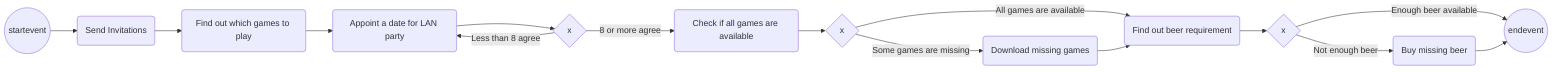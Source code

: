 graph LR
    1:startevent:((startevent)) --> 2:task:(Send Invitations)
    2:task: --> 3:task:(Find out which games to play)
    3:task: --> 4:task:(Appoint a date for LAN party)
    4:task: --> 5:exclusivegateway:{x}
    5:exclusivegateway:{x} --> |8 or more agree| 6:task:(Check if all games are available)
    5:exclusivegateway:{x} --> |Less than 8 agree| 4:task:
    6:task: --> 7:exclusivegateway:{x}
    7:exclusivegateway:{x} --> |All games are available| 8:task:(Find out beer requirement)
    7:exclusivegateway:{x} --> |Some games are missing| 9:task:(Download missing games)
    9:task: --> 8:task:
    8:task: --> 10:exclusivegateway:{x}
    10:exclusivegateway:{x} --> |Enough beer available| 11:endevent:((endevent))
    10:exclusivegateway:{x} --> |Not enough beer| 12:task:(Buy missing beer)
    12:task: --> 11:endevent:((endevent))